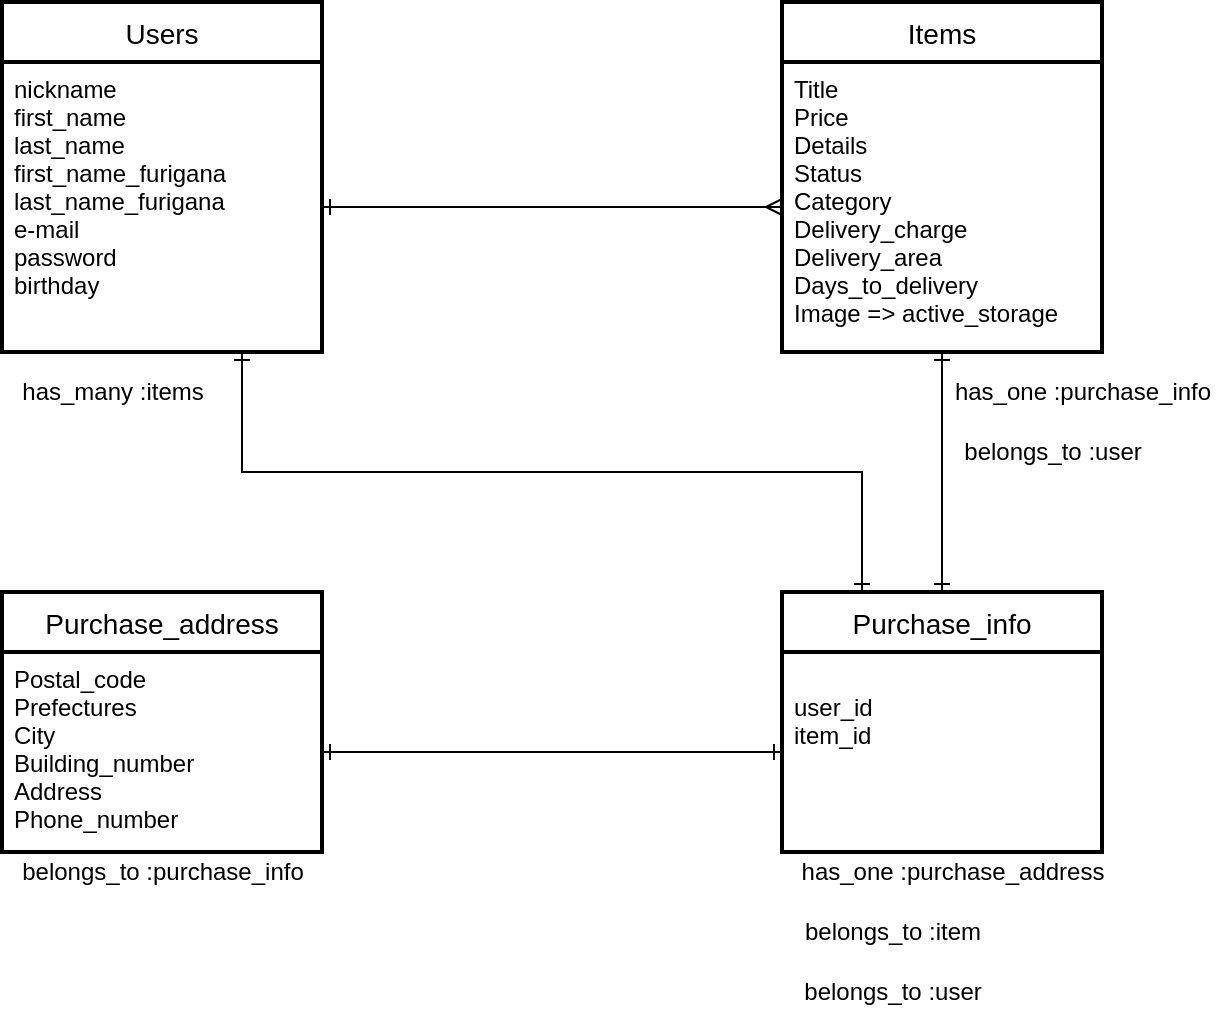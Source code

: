 <mxfile version="13.6.5">
    <diagram id="svjYUv6EVkvlT92IOmXY" name="ページ1">
        <mxGraphModel dx="680" dy="599" grid="1" gridSize="10" guides="1" tooltips="1" connect="1" arrows="1" fold="1" page="1" pageScale="1" pageWidth="827" pageHeight="1169" background="none" math="0" shadow="0">
            <root>
                <mxCell id="0"/>
                <mxCell id="1" parent="0"/>
                <mxCell id="36" style="edgeStyle=elbowEdgeStyle;rounded=0;orthogonalLoop=1;jettySize=auto;html=1;entryX=0;entryY=0.5;entryDx=0;entryDy=0;endArrow=ERmany;endFill=0;startArrow=ERone;startFill=0;exitX=1;exitY=0.5;exitDx=0;exitDy=0;" edge="1" parent="1" source="40" target="44">
                    <mxGeometry relative="1" as="geometry">
                        <mxPoint x="230" y="135" as="sourcePoint"/>
                        <mxPoint x="460.96" y="188.04" as="targetPoint"/>
                    </mxGeometry>
                </mxCell>
                <mxCell id="49" style="edgeStyle=elbowEdgeStyle;rounded=0;orthogonalLoop=1;jettySize=auto;html=1;exitX=0.5;exitY=0;exitDx=0;exitDy=0;entryX=0.5;entryY=1;entryDx=0;entryDy=0;startArrow=ERone;startFill=0;endArrow=ERone;endFill=0;elbow=vertical;" edge="1" parent="1" source="46" target="44">
                    <mxGeometry relative="1" as="geometry"/>
                </mxCell>
                <mxCell id="53" style="rounded=0;orthogonalLoop=1;jettySize=auto;html=1;exitX=1;exitY=0.5;exitDx=0;exitDy=0;entryX=0;entryY=0.5;entryDx=0;entryDy=0;startArrow=ERone;startFill=0;endArrow=ERone;endFill=0;edgeStyle=elbowEdgeStyle;" edge="1" parent="1" source="51" target="47">
                    <mxGeometry relative="1" as="geometry"/>
                </mxCell>
                <mxCell id="43" value="Items" style="swimlane;childLayout=stackLayout;horizontal=1;startSize=30;horizontalStack=0;rounded=0;fontSize=14;fontStyle=0;strokeWidth=2;resizeParent=0;resizeLast=1;shadow=0;dashed=0;align=center;" vertex="1" parent="1">
                    <mxGeometry x="460" y="25" width="160" height="175" as="geometry"/>
                </mxCell>
                <mxCell id="44" value="Title&#10;Price&#10;Details&#10;Status&#10;Category&#10;Delivery_charge&#10;Delivery_area&#10;Days_to_delivery&#10;Image =&gt; active_storage" style="align=left;strokeColor=none;fillColor=none;spacingLeft=4;fontSize=12;verticalAlign=top;resizable=0;rotatable=0;part=1;" vertex="1" parent="43">
                    <mxGeometry y="30" width="160" height="145" as="geometry"/>
                </mxCell>
                <mxCell id="50" value="Purchase_address" style="swimlane;childLayout=stackLayout;horizontal=1;startSize=30;horizontalStack=0;rounded=0;fontSize=14;fontStyle=0;strokeWidth=2;resizeParent=0;resizeLast=1;shadow=0;dashed=0;align=center;" vertex="1" parent="1">
                    <mxGeometry x="70" y="320" width="160" height="130" as="geometry"/>
                </mxCell>
                <mxCell id="51" value="Postal_code&#10;Prefectures&#10;City&#10;Building_number&#10;Address&#10;Phone_number" style="align=left;strokeColor=none;fillColor=none;spacingLeft=4;fontSize=12;verticalAlign=top;resizable=0;rotatable=0;part=1;" vertex="1" parent="50">
                    <mxGeometry y="30" width="160" height="100" as="geometry"/>
                </mxCell>
                <mxCell id="61" style="edgeStyle=elbowEdgeStyle;rounded=0;orthogonalLoop=1;jettySize=auto;elbow=vertical;html=1;exitX=0.25;exitY=0;exitDx=0;exitDy=0;entryX=0.75;entryY=1;entryDx=0;entryDy=0;startArrow=ERone;startFill=0;endArrow=ERone;endFill=0;" edge="1" parent="1" source="46" target="40">
                    <mxGeometry relative="1" as="geometry"/>
                </mxCell>
                <mxCell id="46" value="Purchase_info" style="swimlane;childLayout=stackLayout;horizontal=1;startSize=30;horizontalStack=0;rounded=0;fontSize=14;fontStyle=0;strokeWidth=2;resizeParent=0;resizeLast=1;shadow=0;dashed=0;align=center;" vertex="1" parent="1">
                    <mxGeometry x="460" y="320" width="160" height="130" as="geometry"/>
                </mxCell>
                <mxCell id="47" value="&#10;user_id&#10;item_id" style="align=left;strokeColor=none;fillColor=none;spacingLeft=4;fontSize=12;verticalAlign=top;resizable=0;rotatable=0;part=1;" vertex="1" parent="46">
                    <mxGeometry y="30" width="160" height="100" as="geometry"/>
                </mxCell>
                <mxCell id="55" value="has_many :items" style="text;html=1;align=center;verticalAlign=middle;resizable=0;points=[];autosize=1;" vertex="1" parent="1">
                    <mxGeometry x="70" y="210" width="110" height="20" as="geometry"/>
                </mxCell>
                <mxCell id="56" value="has_one :purchase_address" style="text;html=1;align=center;verticalAlign=middle;resizable=0;points=[];autosize=1;" vertex="1" parent="1">
                    <mxGeometry x="460" y="450" width="170" height="20" as="geometry"/>
                </mxCell>
                <mxCell id="57" value="belongs_to :purchase_info" style="text;html=1;align=center;verticalAlign=middle;resizable=0;points=[];autosize=1;" vertex="1" parent="1">
                    <mxGeometry x="70" y="450" width="160" height="20" as="geometry"/>
                </mxCell>
                <mxCell id="58" value="has_one :purchase_info" style="text;html=1;align=center;verticalAlign=middle;resizable=0;points=[];autosize=1;" vertex="1" parent="1">
                    <mxGeometry x="540" y="210" width="140" height="20" as="geometry"/>
                </mxCell>
                <mxCell id="59" value="belongs_to :item" style="text;html=1;align=center;verticalAlign=middle;resizable=0;points=[];autosize=1;" vertex="1" parent="1">
                    <mxGeometry x="465" y="480" width="100" height="20" as="geometry"/>
                </mxCell>
                <mxCell id="60" value="belongs_to :user" style="text;html=1;align=center;verticalAlign=middle;resizable=0;points=[];autosize=1;" vertex="1" parent="1">
                    <mxGeometry x="545" y="240" width="100" height="20" as="geometry"/>
                </mxCell>
                <mxCell id="39" value="Users" style="swimlane;childLayout=stackLayout;horizontal=1;startSize=30;horizontalStack=0;rounded=0;fontSize=14;fontStyle=0;strokeWidth=2;resizeParent=0;resizeLast=1;shadow=0;dashed=0;align=center;" vertex="1" parent="1">
                    <mxGeometry x="70" y="25" width="160" height="175" as="geometry"/>
                </mxCell>
                <mxCell id="40" value="nickname&#10;first_name&#10;last_name&#10;first_name_furigana&#10;last_name_furigana&#10;e-mail&#10;password&#10;birthday" style="align=left;strokeColor=none;fillColor=none;spacingLeft=4;fontSize=12;verticalAlign=top;resizable=0;rotatable=0;part=1;" vertex="1" parent="39">
                    <mxGeometry y="30" width="160" height="145" as="geometry"/>
                </mxCell>
                <mxCell id="62" value="belongs_to :user" style="text;html=1;align=center;verticalAlign=middle;resizable=0;points=[];autosize=1;" vertex="1" parent="1">
                    <mxGeometry x="465" y="510" width="100" height="20" as="geometry"/>
                </mxCell>
            </root>
        </mxGraphModel>
    </diagram>
</mxfile>